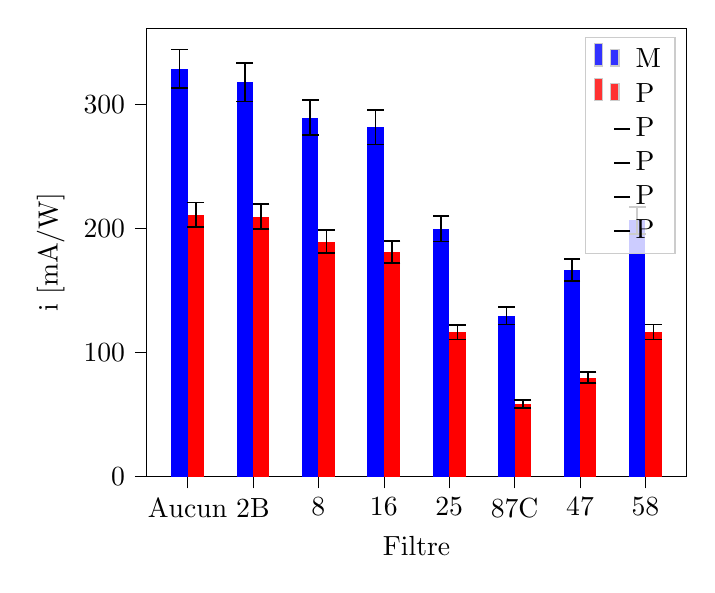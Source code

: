 % This file was created with tikzplotlib v0.10.1.
\begin{tikzpicture}

\definecolor{darkgray176}{RGB}{176,176,176}
\definecolor{lightgray204}{RGB}{204,204,204}

\begin{axis}[
legend cell align={left},
legend style={fill opacity=0.8, draw opacity=1, text opacity=1, draw=lightgray204},
tick align=outside,
tick pos=left,
x grid style={darkgray176},
xlabel={Filtre},
xmin=-0.5, xmax=7.75,
xtick style={color=black},
xtick={0.125,1.125,2.125,3.125,4.125,5.125,6.125,7.125},
xticklabels={Aucun,2B,8,16,25,87C,47,58},
y grid style={darkgray176},
ylabel={i [mA/W]},
ymin=0, ymax=361.187,
ytick style={color=black}
]
\draw[draw=none,fill=blue] (axis cs:-0.125,0) rectangle (axis cs:0.125,328.435);
\addlegendimage{ybar,ybar legend,draw=none,fill=blue}
\addlegendentry{M}

\draw[draw=none,fill=blue] (axis cs:0.875,0) rectangle (axis cs:1.125,317.816);
\draw[draw=none,fill=blue] (axis cs:1.875,0) rectangle (axis cs:2.125,289.189);
\draw[draw=none,fill=blue] (axis cs:2.875,0) rectangle (axis cs:3.125,281.365);
\draw[draw=none,fill=blue] (axis cs:3.875,0) rectangle (axis cs:4.125,199.561);
\draw[draw=none,fill=blue] (axis cs:4.875,0) rectangle (axis cs:5.125,129.63);
\draw[draw=none,fill=blue] (axis cs:5.875,0) rectangle (axis cs:6.125,166.434);
\draw[draw=none,fill=blue] (axis cs:6.875,0) rectangle (axis cs:7.125,206.329);
\draw[draw=none,fill=red] (axis cs:0.125,0) rectangle (axis cs:0.375,210.874);
\addlegendimage{ybar,ybar legend,draw=none,fill=red}
\addlegendentry{P}

\draw[draw=none,fill=red] (axis cs:1.125,0) rectangle (axis cs:1.375,209.49);
\draw[draw=none,fill=red] (axis cs:2.125,0) rectangle (axis cs:2.375,189.189);
\draw[draw=none,fill=red] (axis cs:3.125,0) rectangle (axis cs:3.375,180.812);
\draw[draw=none,fill=red] (axis cs:4.125,0) rectangle (axis cs:4.375,116.228);
\draw[draw=none,fill=red] (axis cs:5.125,0) rectangle (axis cs:5.375,58.642);
\draw[draw=none,fill=red] (axis cs:6.125,0) rectangle (axis cs:6.375,79.72);
\draw[draw=none,fill=red] (axis cs:7.125,0) rectangle (axis cs:7.375,116.456);
\path [draw=black, semithick]
(axis cs:0,312.882)
--(axis cs:0,343.988);

\path [draw=black, semithick]
(axis cs:1,302.255)
--(axis cs:1,333.376);

\path [draw=black, semithick]
(axis cs:2,275.014)
--(axis cs:2,303.365);

\path [draw=black, semithick]
(axis cs:3,267.512)
--(axis cs:3,295.218);

\path [draw=black, semithick]
(axis cs:4,189.387)
--(axis cs:4,209.735);

\path [draw=black, semithick]
(axis cs:5,122.439)
--(axis cs:5,136.82);

\path [draw=black, semithick]
(axis cs:6,157.444)
--(axis cs:6,175.423);

\path [draw=black, semithick]
(axis cs:7,195.46)
--(axis cs:7,217.198);

\addplot [semithick, black, mark=-, mark size=3, mark options={solid}, only marks]
table {%
0 312.882
1 302.255
2 275.014
3 267.512
4 189.387
5 122.439
6 157.444
7 195.46
};
\addlegendentry{P}
\addplot [semithick, black, mark=-, mark size=3, mark options={solid}, only marks]
table {%
0 343.988
1 333.376
2 303.365
3 295.218
4 209.735
5 136.82
6 175.423
7 217.198
};
\addlegendentry{P}
\path [draw=black, semithick]
(axis cs:0.25,200.888)
--(axis cs:0.25,220.861);

\path [draw=black, semithick]
(axis cs:1.25,199.232)
--(axis cs:1.25,219.747);

\path [draw=black, semithick]
(axis cs:2.25,179.915)
--(axis cs:2.25,198.464);

\path [draw=black, semithick]
(axis cs:3.25,171.909)
--(axis cs:3.25,189.715);

\path [draw=black, semithick]
(axis cs:4.25,110.301)
--(axis cs:4.25,122.155);

\path [draw=black, semithick]
(axis cs:5.25,55.387)
--(axis cs:5.25,61.897);

\path [draw=black, semithick]
(axis cs:6.25,75.412)
--(axis cs:6.25,84.028);

\path [draw=black, semithick]
(axis cs:7.25,110.32)
--(axis cs:7.25,122.592);

\addplot [semithick, black, mark=-, mark size=3, mark options={solid}, only marks]
table {%
0.25 200.888
1.25 199.232
2.25 179.915
3.25 171.909
4.25 110.301
5.25 55.387
6.25 75.412
7.25 110.32
};
\addlegendentry{P}
\addplot [semithick, black, mark=-, mark size=3, mark options={solid}, only marks]
table {%
0.25 220.861
1.25 219.747
2.25 198.464
3.25 189.715
4.25 122.155
5.25 61.897
6.25 84.028
7.25 122.592
};
\addlegendentry{P}
\end{axis}

\end{tikzpicture}
